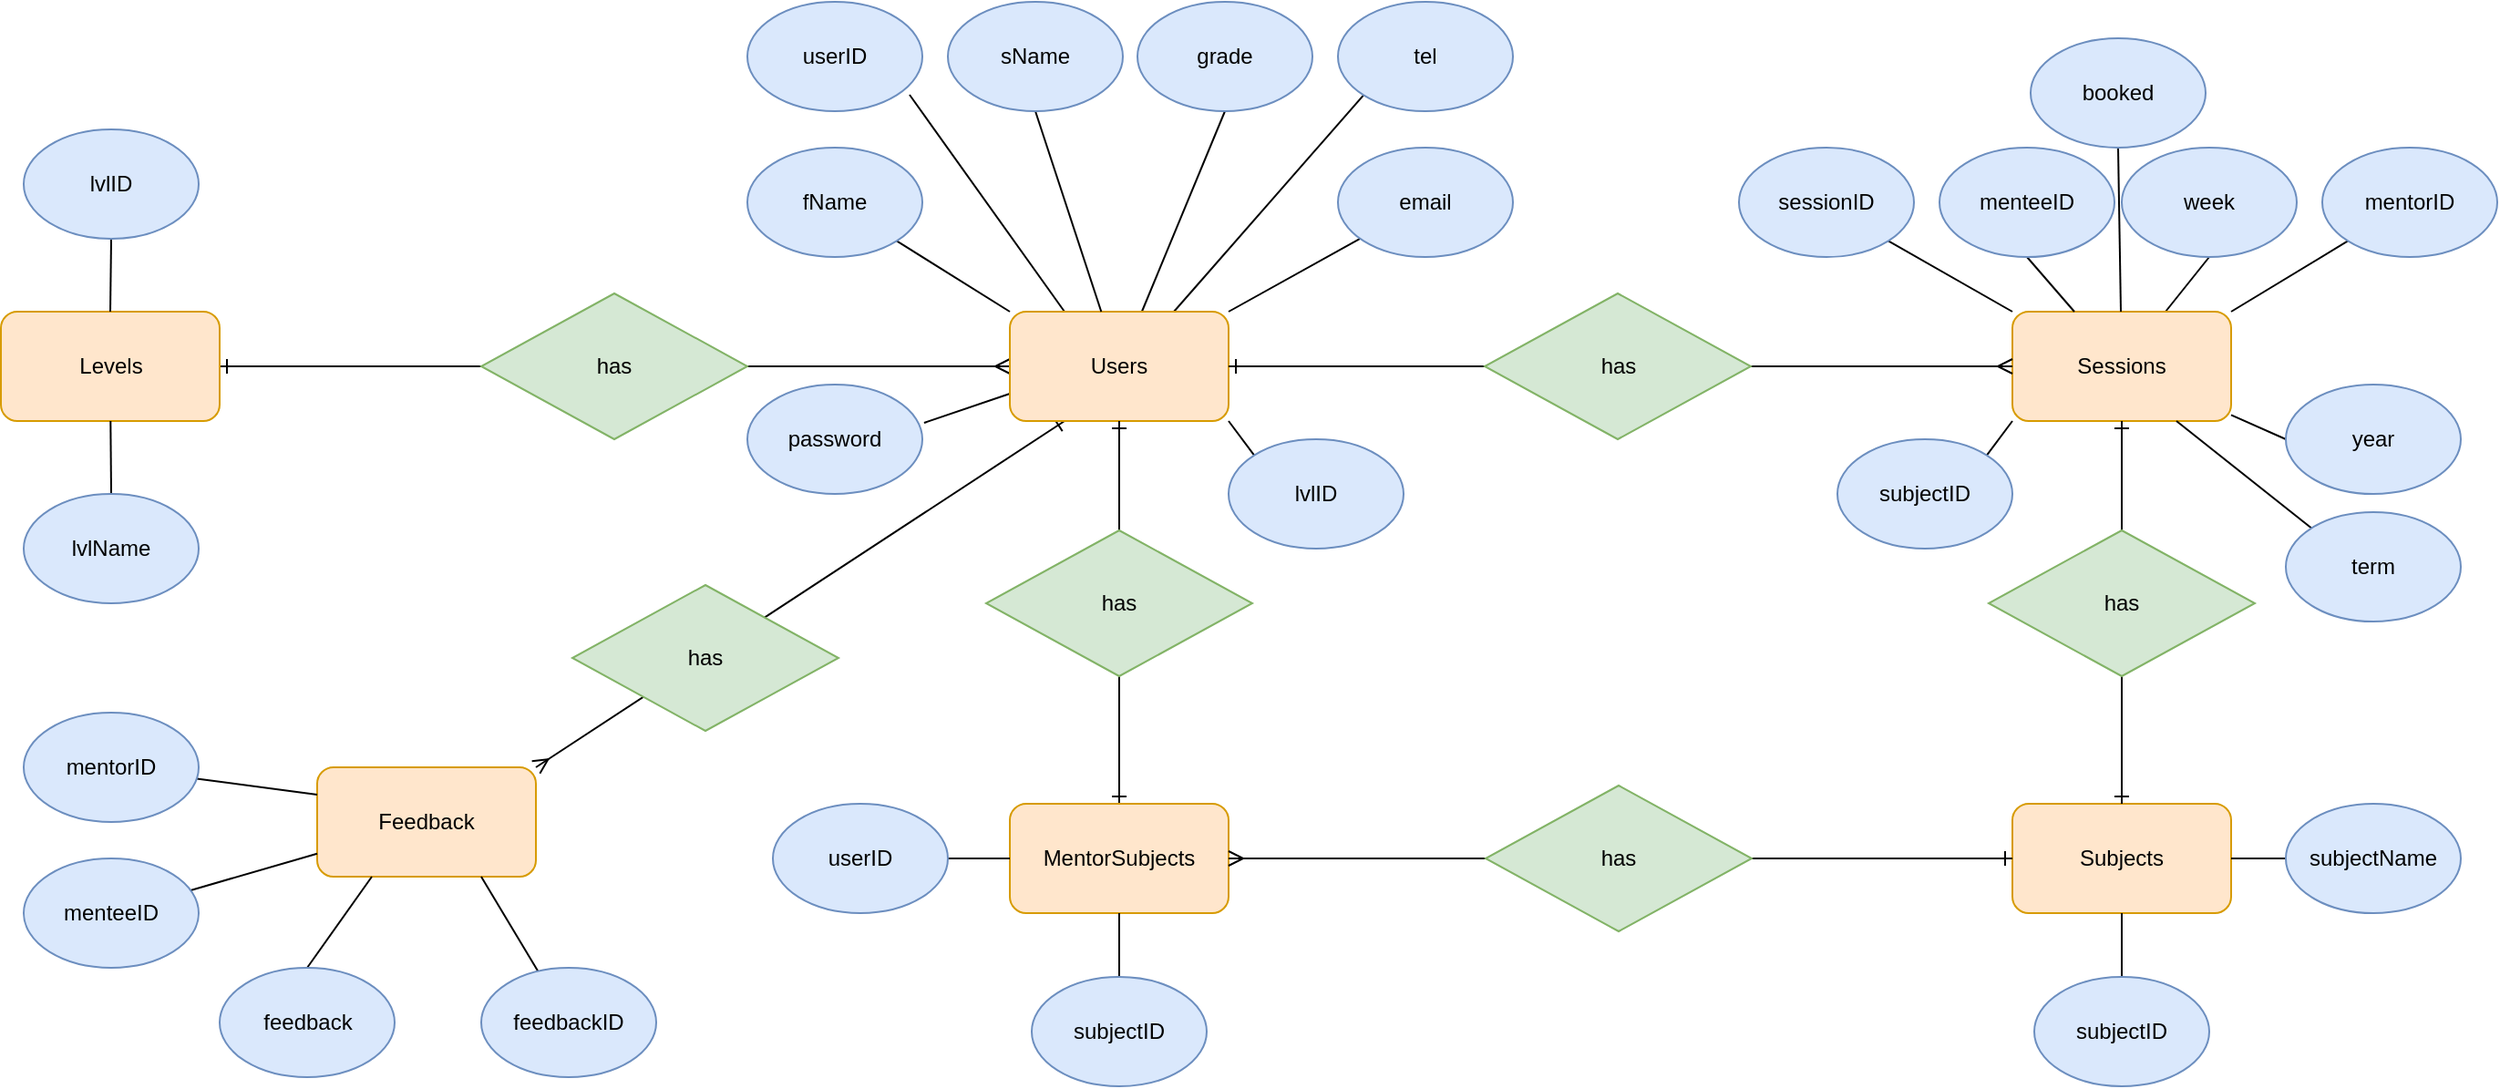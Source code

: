<mxfile version="20.8.16" type="device"><diagram id="KB6O-Q5EDf45bet2IjJZ" name="Page-1"><mxGraphModel dx="3251" dy="2569" grid="1" gridSize="10" guides="1" tooltips="1" connect="1" arrows="1" fold="1" page="1" pageScale="1" pageWidth="827" pageHeight="1169" math="0" shadow="0"><root><mxCell id="0"/><mxCell id="1" parent="0"/><mxCell id="-zIeDHFZ9ukpvV9Ja7mC-28" style="edgeStyle=none;rounded=0;orthogonalLoop=1;jettySize=auto;html=1;entryX=0.5;entryY=1;entryDx=0;entryDy=0;startArrow=none;startFill=0;endArrow=none;endFill=0;" parent="1" source="uIqHC5CVJwRMBzlvfvUY-2" target="-zIeDHFZ9ukpvV9Ja7mC-27" edge="1"><mxGeometry relative="1" as="geometry"/></mxCell><mxCell id="-zIeDHFZ9ukpvV9Ja7mC-30" style="edgeStyle=none;rounded=0;orthogonalLoop=1;jettySize=auto;html=1;exitX=0;exitY=1;exitDx=0;exitDy=0;entryX=1;entryY=0;entryDx=0;entryDy=0;startArrow=none;startFill=0;endArrow=none;endFill=0;" parent="1" source="uIqHC5CVJwRMBzlvfvUY-2" target="-zIeDHFZ9ukpvV9Ja7mC-29" edge="1"><mxGeometry relative="1" as="geometry"/></mxCell><mxCell id="-zIeDHFZ9ukpvV9Ja7mC-37" style="edgeStyle=none;rounded=0;orthogonalLoop=1;jettySize=auto;html=1;entryX=1;entryY=0;entryDx=0;entryDy=0;startArrow=ERone;startFill=0;endArrow=ERmany;endFill=0;exitX=0.25;exitY=1;exitDx=0;exitDy=0;" parent="1" source="uIqHC5CVJwRMBzlvfvUY-3" target="-zIeDHFZ9ukpvV9Ja7mC-36" edge="1"><mxGeometry relative="1" as="geometry"><mxPoint x="-30" y="320" as="sourcePoint"/></mxGeometry></mxCell><mxCell id="uIqHC5CVJwRMBzlvfvUY-2" value="Sessions" style="rounded=1;whiteSpace=wrap;html=1;fillColor=#ffe6cc;strokeColor=#d79b00;" parent="1" vertex="1"><mxGeometry x="630" y="160" width="120" height="60" as="geometry"/></mxCell><mxCell id="-zIeDHFZ9ukpvV9Ja7mC-1" style="edgeStyle=orthogonalEdgeStyle;rounded=0;orthogonalLoop=1;jettySize=auto;html=1;exitX=0.5;exitY=1;exitDx=0;exitDy=0;entryX=0.5;entryY=0;entryDx=0;entryDy=0;startArrow=none;startFill=0;endArrow=ERone;endFill=0;" parent="1" source="-zIeDHFZ9ukpvV9Ja7mC-5" target="l6y2hNjMGDysKEDIREni-4" edge="1"><mxGeometry relative="1" as="geometry"/></mxCell><mxCell id="-zIeDHFZ9ukpvV9Ja7mC-4" style="edgeStyle=orthogonalEdgeStyle;rounded=0;orthogonalLoop=1;jettySize=auto;html=1;startArrow=ERmany;startFill=0;endArrow=ERone;endFill=0;" parent="1" source="uIqHC5CVJwRMBzlvfvUY-3" target="-zIeDHFZ9ukpvV9Ja7mC-3" edge="1"><mxGeometry relative="1" as="geometry"/></mxCell><mxCell id="-zIeDHFZ9ukpvV9Ja7mC-17" style="edgeStyle=none;rounded=0;orthogonalLoop=1;jettySize=auto;html=1;entryX=0.5;entryY=1;entryDx=0;entryDy=0;startArrow=none;startFill=0;endArrow=none;endFill=0;" parent="1" source="uIqHC5CVJwRMBzlvfvUY-3" target="-zIeDHFZ9ukpvV9Ja7mC-15" edge="1"><mxGeometry relative="1" as="geometry"/></mxCell><mxCell id="-zIeDHFZ9ukpvV9Ja7mC-18" style="edgeStyle=none;rounded=0;orthogonalLoop=1;jettySize=auto;html=1;exitX=0.25;exitY=0;exitDx=0;exitDy=0;entryX=0.927;entryY=0.85;entryDx=0;entryDy=0;entryPerimeter=0;startArrow=none;startFill=0;endArrow=none;endFill=0;" parent="1" source="uIqHC5CVJwRMBzlvfvUY-3" target="-zIeDHFZ9ukpvV9Ja7mC-13" edge="1"><mxGeometry relative="1" as="geometry"/></mxCell><mxCell id="-zIeDHFZ9ukpvV9Ja7mC-19" style="edgeStyle=none;rounded=0;orthogonalLoop=1;jettySize=auto;html=1;exitX=0.75;exitY=0;exitDx=0;exitDy=0;entryX=0;entryY=1;entryDx=0;entryDy=0;startArrow=none;startFill=0;endArrow=none;endFill=0;" parent="1" source="uIqHC5CVJwRMBzlvfvUY-3" target="-zIeDHFZ9ukpvV9Ja7mC-14" edge="1"><mxGeometry relative="1" as="geometry"/></mxCell><mxCell id="-zIeDHFZ9ukpvV9Ja7mC-20" style="edgeStyle=none;rounded=0;orthogonalLoop=1;jettySize=auto;html=1;exitX=1;exitY=0;exitDx=0;exitDy=0;startArrow=none;startFill=0;endArrow=none;endFill=0;" parent="1" source="uIqHC5CVJwRMBzlvfvUY-3" target="-zIeDHFZ9ukpvV9Ja7mC-12" edge="1"><mxGeometry relative="1" as="geometry"/></mxCell><mxCell id="-zIeDHFZ9ukpvV9Ja7mC-24" style="edgeStyle=none;rounded=0;orthogonalLoop=1;jettySize=auto;html=1;exitX=0;exitY=0.75;exitDx=0;exitDy=0;entryX=1.01;entryY=0.35;entryDx=0;entryDy=0;startArrow=none;startFill=0;endArrow=none;endFill=0;entryPerimeter=0;" parent="1" source="uIqHC5CVJwRMBzlvfvUY-3" target="-zIeDHFZ9ukpvV9Ja7mC-23" edge="1"><mxGeometry relative="1" as="geometry"/></mxCell><mxCell id="-zIeDHFZ9ukpvV9Ja7mC-26" style="edgeStyle=none;rounded=0;orthogonalLoop=1;jettySize=auto;html=1;exitX=1;exitY=1;exitDx=0;exitDy=0;entryX=0;entryY=0;entryDx=0;entryDy=0;startArrow=none;startFill=0;endArrow=none;endFill=0;" parent="1" source="uIqHC5CVJwRMBzlvfvUY-3" target="-zIeDHFZ9ukpvV9Ja7mC-21" edge="1"><mxGeometry relative="1" as="geometry"/></mxCell><mxCell id="uIqHC5CVJwRMBzlvfvUY-3" value="Users" style="rounded=1;whiteSpace=wrap;html=1;fillColor=#ffe6cc;strokeColor=#d79b00;" parent="1" vertex="1"><mxGeometry x="80" y="160" width="120" height="60" as="geometry"/></mxCell><mxCell id="uIqHC5CVJwRMBzlvfvUY-4" value="" style="endArrow=ERmany;html=1;rounded=0;entryX=0;entryY=0.5;entryDx=0;entryDy=0;startArrow=ERone;startFill=0;endFill=0;exitX=1;exitY=0.5;exitDx=0;exitDy=0;" parent="1" source="uIqHC5CVJwRMBzlvfvUY-3" target="uIqHC5CVJwRMBzlvfvUY-2" edge="1"><mxGeometry width="50" height="50" relative="1" as="geometry"><mxPoint x="270" y="220" as="sourcePoint"/><mxPoint x="320" y="150" as="targetPoint"/></mxGeometry></mxCell><mxCell id="uIqHC5CVJwRMBzlvfvUY-5" value="has" style="rhombus;whiteSpace=wrap;html=1;fillColor=#d5e8d4;strokeColor=#82b366;" parent="1" vertex="1"><mxGeometry x="340.5" y="150" width="146" height="80" as="geometry"/></mxCell><mxCell id="l6y2hNjMGDysKEDIREni-1" value="Subjects" style="rounded=1;whiteSpace=wrap;html=1;fillColor=#ffe6cc;strokeColor=#d79b00;" parent="1" vertex="1"><mxGeometry x="630" y="430" width="120" height="60" as="geometry"/></mxCell><mxCell id="l6y2hNjMGDysKEDIREni-2" value="" style="endArrow=ERone;html=1;rounded=0;startArrow=ERone;startFill=0;endFill=0;exitX=0.5;exitY=1;exitDx=0;exitDy=0;" parent="1" source="uIqHC5CVJwRMBzlvfvUY-2" target="l6y2hNjMGDysKEDIREni-1" edge="1"><mxGeometry width="50" height="50" relative="1" as="geometry"><mxPoint x="600" y="300" as="sourcePoint"/><mxPoint x="170.0" y="300" as="targetPoint"/></mxGeometry></mxCell><mxCell id="l6y2hNjMGDysKEDIREni-3" value="has" style="rhombus;whiteSpace=wrap;html=1;fillColor=#d5e8d4;strokeColor=#82b366;" parent="1" vertex="1"><mxGeometry x="617" y="280" width="146" height="80" as="geometry"/></mxCell><mxCell id="l6y2hNjMGDysKEDIREni-4" value="MentorSubjects" style="rounded=1;whiteSpace=wrap;html=1;fillColor=#ffe6cc;strokeColor=#d79b00;" parent="1" vertex="1"><mxGeometry x="80" y="430" width="120" height="60" as="geometry"/></mxCell><mxCell id="l6y2hNjMGDysKEDIREni-5" value="" style="endArrow=ERmany;html=1;rounded=0;startArrow=ERone;startFill=0;endFill=0;exitX=0;exitY=0.5;exitDx=0;exitDy=0;entryX=1;entryY=0.5;entryDx=0;entryDy=0;" parent="1" source="l6y2hNjMGDysKEDIREni-1" target="l6y2hNjMGDysKEDIREni-4" edge="1"><mxGeometry width="50" height="50" relative="1" as="geometry"><mxPoint x="629" y="650" as="sourcePoint"/><mxPoint x="370" y="400" as="targetPoint"/></mxGeometry></mxCell><mxCell id="l6y2hNjMGDysKEDIREni-6" value="has" style="rhombus;whiteSpace=wrap;html=1;fillColor=#d5e8d4;strokeColor=#82b366;" parent="1" vertex="1"><mxGeometry x="341" y="420" width="146" height="80" as="geometry"/></mxCell><mxCell id="-Dnqjt6mxtjwSHlAr9id-11" style="edgeStyle=none;rounded=0;orthogonalLoop=1;jettySize=auto;html=1;exitX=0.5;exitY=1;exitDx=0;exitDy=0;endArrow=none;endFill=0;" parent="1" source="xX2EajB_xvNSz8sbWxjt-5" target="uIqHC5CVJwRMBzlvfvUY-3" edge="1"><mxGeometry relative="1" as="geometry"/></mxCell><mxCell id="xX2EajB_xvNSz8sbWxjt-5" value="sName" style="ellipse;whiteSpace=wrap;html=1;fillColor=#dae8fc;strokeColor=#6c8ebf;" parent="1" vertex="1"><mxGeometry x="46" y="-10" width="96" height="60" as="geometry"/></mxCell><mxCell id="-Dnqjt6mxtjwSHlAr9id-10" style="rounded=0;orthogonalLoop=1;jettySize=auto;html=1;exitX=1;exitY=1;exitDx=0;exitDy=0;entryX=0;entryY=0;entryDx=0;entryDy=0;endArrow=none;endFill=0;" parent="1" source="xX2EajB_xvNSz8sbWxjt-7" target="uIqHC5CVJwRMBzlvfvUY-3" edge="1"><mxGeometry relative="1" as="geometry"/></mxCell><mxCell id="xX2EajB_xvNSz8sbWxjt-7" value="fName" style="ellipse;whiteSpace=wrap;html=1;fillColor=#dae8fc;strokeColor=#6c8ebf;" parent="1" vertex="1"><mxGeometry x="-64" y="70" width="96" height="60" as="geometry"/></mxCell><mxCell id="-Dnqjt6mxtjwSHlAr9id-16" style="edgeStyle=none;rounded=0;orthogonalLoop=1;jettySize=auto;html=1;exitX=0.5;exitY=1;exitDx=0;exitDy=0;endArrow=none;endFill=0;" parent="1" source="-Dnqjt6mxtjwSHlAr9id-1" target="uIqHC5CVJwRMBzlvfvUY-2" edge="1"><mxGeometry relative="1" as="geometry"/></mxCell><mxCell id="-Dnqjt6mxtjwSHlAr9id-1" value="menteeID" style="ellipse;whiteSpace=wrap;html=1;fillColor=#dae8fc;strokeColor=#6c8ebf;" parent="1" vertex="1"><mxGeometry x="590" y="70" width="96" height="60" as="geometry"/></mxCell><mxCell id="-Dnqjt6mxtjwSHlAr9id-17" style="edgeStyle=none;rounded=0;orthogonalLoop=1;jettySize=auto;html=1;exitX=0;exitY=1;exitDx=0;exitDy=0;entryX=1;entryY=0;entryDx=0;entryDy=0;endArrow=none;endFill=0;" parent="1" source="-Dnqjt6mxtjwSHlAr9id-2" target="uIqHC5CVJwRMBzlvfvUY-2" edge="1"><mxGeometry relative="1" as="geometry"/></mxCell><mxCell id="-Dnqjt6mxtjwSHlAr9id-2" value="mentorID" style="ellipse;whiteSpace=wrap;html=1;fillColor=#dae8fc;strokeColor=#6c8ebf;" parent="1" vertex="1"><mxGeometry x="800" y="70" width="96" height="60" as="geometry"/></mxCell><mxCell id="-Dnqjt6mxtjwSHlAr9id-18" style="edgeStyle=none;rounded=0;orthogonalLoop=1;jettySize=auto;html=1;exitX=0;exitY=0.5;exitDx=0;exitDy=0;endArrow=none;endFill=0;" parent="1" source="-Dnqjt6mxtjwSHlAr9id-3" target="uIqHC5CVJwRMBzlvfvUY-2" edge="1"><mxGeometry relative="1" as="geometry"/></mxCell><mxCell id="-Dnqjt6mxtjwSHlAr9id-3" value="year" style="ellipse;whiteSpace=wrap;html=1;fillColor=#dae8fc;strokeColor=#6c8ebf;" parent="1" vertex="1"><mxGeometry x="780" y="200" width="96" height="60" as="geometry"/></mxCell><mxCell id="-Dnqjt6mxtjwSHlAr9id-19" style="edgeStyle=none;rounded=0;orthogonalLoop=1;jettySize=auto;html=1;exitX=0;exitY=0;exitDx=0;exitDy=0;entryX=0.75;entryY=1;entryDx=0;entryDy=0;endArrow=none;endFill=0;" parent="1" source="-Dnqjt6mxtjwSHlAr9id-4" target="uIqHC5CVJwRMBzlvfvUY-2" edge="1"><mxGeometry relative="1" as="geometry"/></mxCell><mxCell id="-Dnqjt6mxtjwSHlAr9id-4" value="term" style="ellipse;whiteSpace=wrap;html=1;fillColor=#dae8fc;strokeColor=#6c8ebf;" parent="1" vertex="1"><mxGeometry x="780" y="270" width="96" height="60" as="geometry"/></mxCell><mxCell id="-Dnqjt6mxtjwSHlAr9id-15" style="edgeStyle=none;rounded=0;orthogonalLoop=1;jettySize=auto;html=1;exitX=1;exitY=1;exitDx=0;exitDy=0;entryX=0;entryY=0;entryDx=0;entryDy=0;endArrow=none;endFill=0;" parent="1" source="-Dnqjt6mxtjwSHlAr9id-5" target="uIqHC5CVJwRMBzlvfvUY-2" edge="1"><mxGeometry relative="1" as="geometry"/></mxCell><mxCell id="-Dnqjt6mxtjwSHlAr9id-5" value="sessionID" style="ellipse;whiteSpace=wrap;html=1;fillColor=#dae8fc;strokeColor=#6c8ebf;" parent="1" vertex="1"><mxGeometry x="480" y="70" width="96" height="60" as="geometry"/></mxCell><mxCell id="-Dnqjt6mxtjwSHlAr9id-22" style="edgeStyle=none;rounded=0;orthogonalLoop=1;jettySize=auto;html=1;endArrow=none;endFill=0;" parent="1" source="-Dnqjt6mxtjwSHlAr9id-6" target="l6y2hNjMGDysKEDIREni-1" edge="1"><mxGeometry relative="1" as="geometry"/></mxCell><mxCell id="-Dnqjt6mxtjwSHlAr9id-6" value="subjectID" style="ellipse;whiteSpace=wrap;html=1;fillColor=#dae8fc;strokeColor=#6c8ebf;" parent="1" vertex="1"><mxGeometry x="642" y="525" width="96" height="60" as="geometry"/></mxCell><mxCell id="-Dnqjt6mxtjwSHlAr9id-20" style="edgeStyle=none;rounded=0;orthogonalLoop=1;jettySize=auto;html=1;endArrow=none;endFill=0;" parent="1" source="-Dnqjt6mxtjwSHlAr9id-9" target="l6y2hNjMGDysKEDIREni-1" edge="1"><mxGeometry relative="1" as="geometry"/></mxCell><mxCell id="-Dnqjt6mxtjwSHlAr9id-9" value="subjectName" style="ellipse;whiteSpace=wrap;html=1;fillColor=#dae8fc;strokeColor=#6c8ebf;" parent="1" vertex="1"><mxGeometry x="780" y="430" width="96" height="60" as="geometry"/></mxCell><mxCell id="-Dnqjt6mxtjwSHlAr9id-31" style="edgeStyle=none;rounded=0;orthogonalLoop=1;jettySize=auto;html=1;endArrow=none;endFill=0;" parent="1" source="-Dnqjt6mxtjwSHlAr9id-26" target="l6y2hNjMGDysKEDIREni-4" edge="1"><mxGeometry relative="1" as="geometry"/></mxCell><mxCell id="-Dnqjt6mxtjwSHlAr9id-26" value="userID" style="ellipse;whiteSpace=wrap;html=1;fillColor=#dae8fc;strokeColor=#6c8ebf;" parent="1" vertex="1"><mxGeometry x="-50" y="430" width="96" height="60" as="geometry"/></mxCell><mxCell id="-Dnqjt6mxtjwSHlAr9id-29" style="edgeStyle=none;rounded=0;orthogonalLoop=1;jettySize=auto;html=1;endArrow=none;endFill=0;" parent="1" source="-Dnqjt6mxtjwSHlAr9id-28" target="l6y2hNjMGDysKEDIREni-4" edge="1"><mxGeometry relative="1" as="geometry"/></mxCell><mxCell id="-Dnqjt6mxtjwSHlAr9id-28" value="subjectID" style="ellipse;whiteSpace=wrap;html=1;fillColor=#dae8fc;strokeColor=#6c8ebf;" parent="1" vertex="1"><mxGeometry x="92" y="525" width="96" height="60" as="geometry"/></mxCell><mxCell id="-zIeDHFZ9ukpvV9Ja7mC-2" value="has" style="rhombus;whiteSpace=wrap;html=1;fillColor=#d5e8d4;strokeColor=#82b366;" parent="1" vertex="1"><mxGeometry x="-210" y="150" width="146" height="80" as="geometry"/></mxCell><mxCell id="-zIeDHFZ9ukpvV9Ja7mC-3" value="Levels" style="rounded=1;whiteSpace=wrap;html=1;fillColor=#ffe6cc;strokeColor=#d79b00;" parent="1" vertex="1"><mxGeometry x="-473.5" y="160" width="120" height="60" as="geometry"/></mxCell><mxCell id="-zIeDHFZ9ukpvV9Ja7mC-6" value="" style="edgeStyle=orthogonalEdgeStyle;rounded=0;orthogonalLoop=1;jettySize=auto;html=1;exitX=0.5;exitY=1;exitDx=0;exitDy=0;entryX=0.5;entryY=0;entryDx=0;entryDy=0;startArrow=ERone;startFill=0;endArrow=none;endFill=0;" parent="1" source="uIqHC5CVJwRMBzlvfvUY-3" target="-zIeDHFZ9ukpvV9Ja7mC-5" edge="1"><mxGeometry relative="1" as="geometry"><mxPoint x="140" y="220" as="sourcePoint"/><mxPoint x="140" y="430" as="targetPoint"/></mxGeometry></mxCell><mxCell id="-zIeDHFZ9ukpvV9Ja7mC-5" value="has" style="rhombus;whiteSpace=wrap;html=1;fillColor=#d5e8d4;strokeColor=#82b366;" parent="1" vertex="1"><mxGeometry x="67" y="280" width="146" height="80" as="geometry"/></mxCell><mxCell id="-zIeDHFZ9ukpvV9Ja7mC-11" style="rounded=0;orthogonalLoop=1;jettySize=auto;html=1;startArrow=none;startFill=0;endArrow=none;endFill=0;" parent="1" source="-zIeDHFZ9ukpvV9Ja7mC-7" target="-zIeDHFZ9ukpvV9Ja7mC-3" edge="1"><mxGeometry relative="1" as="geometry"/></mxCell><mxCell id="-zIeDHFZ9ukpvV9Ja7mC-7" value="lvlName" style="ellipse;whiteSpace=wrap;html=1;fillColor=#dae8fc;strokeColor=#6c8ebf;" parent="1" vertex="1"><mxGeometry x="-461" y="260" width="96" height="60" as="geometry"/></mxCell><mxCell id="-zIeDHFZ9ukpvV9Ja7mC-33" style="edgeStyle=none;rounded=0;orthogonalLoop=1;jettySize=auto;html=1;exitX=0.5;exitY=1;exitDx=0;exitDy=0;entryX=0.5;entryY=0;entryDx=0;entryDy=0;startArrow=none;startFill=0;endArrow=none;endFill=0;" parent="1" source="-zIeDHFZ9ukpvV9Ja7mC-8" target="-zIeDHFZ9ukpvV9Ja7mC-3" edge="1"><mxGeometry relative="1" as="geometry"/></mxCell><mxCell id="-zIeDHFZ9ukpvV9Ja7mC-8" value="lvlID" style="ellipse;whiteSpace=wrap;html=1;fillColor=#dae8fc;strokeColor=#6c8ebf;" parent="1" vertex="1"><mxGeometry x="-461" y="60" width="96" height="60" as="geometry"/></mxCell><mxCell id="-zIeDHFZ9ukpvV9Ja7mC-12" value="email" style="ellipse;whiteSpace=wrap;html=1;fillColor=#dae8fc;strokeColor=#6c8ebf;" parent="1" vertex="1"><mxGeometry x="260" y="70" width="96" height="60" as="geometry"/></mxCell><mxCell id="-zIeDHFZ9ukpvV9Ja7mC-13" value="userID" style="ellipse;whiteSpace=wrap;html=1;fillColor=#dae8fc;strokeColor=#6c8ebf;" parent="1" vertex="1"><mxGeometry x="-64" y="-10" width="96" height="60" as="geometry"/></mxCell><mxCell id="-zIeDHFZ9ukpvV9Ja7mC-14" value="tel" style="ellipse;whiteSpace=wrap;html=1;fillColor=#dae8fc;strokeColor=#6c8ebf;" parent="1" vertex="1"><mxGeometry x="260" y="-10" width="96" height="60" as="geometry"/></mxCell><mxCell id="-zIeDHFZ9ukpvV9Ja7mC-15" value="grade" style="ellipse;whiteSpace=wrap;html=1;fillColor=#dae8fc;strokeColor=#6c8ebf;" parent="1" vertex="1"><mxGeometry x="150" y="-10" width="96" height="60" as="geometry"/></mxCell><mxCell id="-zIeDHFZ9ukpvV9Ja7mC-21" value="lvlID" style="ellipse;whiteSpace=wrap;html=1;fillColor=#dae8fc;strokeColor=#6c8ebf;" parent="1" vertex="1"><mxGeometry x="200" y="230" width="96" height="60" as="geometry"/></mxCell><mxCell id="-zIeDHFZ9ukpvV9Ja7mC-23" value="password" style="ellipse;whiteSpace=wrap;html=1;fillColor=#dae8fc;strokeColor=#6c8ebf;" parent="1" vertex="1"><mxGeometry x="-64" y="200" width="96" height="60" as="geometry"/></mxCell><mxCell id="-zIeDHFZ9ukpvV9Ja7mC-27" value="week" style="ellipse;whiteSpace=wrap;html=1;fillColor=#dae8fc;strokeColor=#6c8ebf;" parent="1" vertex="1"><mxGeometry x="690" y="70" width="96" height="60" as="geometry"/></mxCell><mxCell id="-zIeDHFZ9ukpvV9Ja7mC-29" value="subjectID" style="ellipse;whiteSpace=wrap;html=1;fillColor=#dae8fc;strokeColor=#6c8ebf;" parent="1" vertex="1"><mxGeometry x="534" y="230" width="96" height="60" as="geometry"/></mxCell><mxCell id="-zIeDHFZ9ukpvV9Ja7mC-32" style="edgeStyle=none;rounded=0;orthogonalLoop=1;jettySize=auto;html=1;exitX=0.5;exitY=1;exitDx=0;exitDy=0;startArrow=none;startFill=0;endArrow=none;endFill=0;" parent="1" source="-zIeDHFZ9ukpvV9Ja7mC-31" target="uIqHC5CVJwRMBzlvfvUY-2" edge="1"><mxGeometry relative="1" as="geometry"/></mxCell><mxCell id="-zIeDHFZ9ukpvV9Ja7mC-31" value="booked" style="ellipse;whiteSpace=wrap;html=1;fillColor=#dae8fc;strokeColor=#6c8ebf;" parent="1" vertex="1"><mxGeometry x="640" y="10" width="96" height="60" as="geometry"/></mxCell><mxCell id="-zIeDHFZ9ukpvV9Ja7mC-35" value="has" style="rhombus;whiteSpace=wrap;html=1;fillColor=#d5e8d4;strokeColor=#82b366;" parent="1" vertex="1"><mxGeometry x="-160" y="310" width="146" height="80" as="geometry"/></mxCell><mxCell id="-zIeDHFZ9ukpvV9Ja7mC-36" value="Feedback" style="rounded=1;whiteSpace=wrap;html=1;fillColor=#ffe6cc;strokeColor=#d79b00;" parent="1" vertex="1"><mxGeometry x="-300" y="410" width="120" height="60" as="geometry"/></mxCell><mxCell id="-zIeDHFZ9ukpvV9Ja7mC-44" style="edgeStyle=none;rounded=0;orthogonalLoop=1;jettySize=auto;html=1;startArrow=none;startFill=0;endArrow=none;endFill=0;" parent="1" source="-zIeDHFZ9ukpvV9Ja7mC-38" target="-zIeDHFZ9ukpvV9Ja7mC-36" edge="1"><mxGeometry relative="1" as="geometry"/></mxCell><mxCell id="-zIeDHFZ9ukpvV9Ja7mC-38" value="menteeID" style="ellipse;whiteSpace=wrap;html=1;fillColor=#dae8fc;strokeColor=#6c8ebf;" parent="1" vertex="1"><mxGeometry x="-461" y="460" width="96" height="60" as="geometry"/></mxCell><mxCell id="-zIeDHFZ9ukpvV9Ja7mC-43" style="edgeStyle=none;rounded=0;orthogonalLoop=1;jettySize=auto;html=1;entryX=0;entryY=0.25;entryDx=0;entryDy=0;startArrow=none;startFill=0;endArrow=none;endFill=0;" parent="1" source="-zIeDHFZ9ukpvV9Ja7mC-39" target="-zIeDHFZ9ukpvV9Ja7mC-36" edge="1"><mxGeometry relative="1" as="geometry"/></mxCell><mxCell id="-zIeDHFZ9ukpvV9Ja7mC-39" value="mentorID" style="ellipse;whiteSpace=wrap;html=1;fillColor=#dae8fc;strokeColor=#6c8ebf;" parent="1" vertex="1"><mxGeometry x="-461" y="380" width="96" height="60" as="geometry"/></mxCell><mxCell id="-zIeDHFZ9ukpvV9Ja7mC-45" style="edgeStyle=none;rounded=0;orthogonalLoop=1;jettySize=auto;html=1;entryX=0.75;entryY=1;entryDx=0;entryDy=0;startArrow=none;startFill=0;endArrow=none;endFill=0;" parent="1" source="-zIeDHFZ9ukpvV9Ja7mC-40" target="-zIeDHFZ9ukpvV9Ja7mC-36" edge="1"><mxGeometry relative="1" as="geometry"/></mxCell><mxCell id="-zIeDHFZ9ukpvV9Ja7mC-40" value="feedbackID" style="ellipse;whiteSpace=wrap;html=1;fillColor=#dae8fc;strokeColor=#6c8ebf;" parent="1" vertex="1"><mxGeometry x="-210" y="520" width="96" height="60" as="geometry"/></mxCell><mxCell id="-zIeDHFZ9ukpvV9Ja7mC-42" style="edgeStyle=none;rounded=0;orthogonalLoop=1;jettySize=auto;html=1;exitX=0.5;exitY=0;exitDx=0;exitDy=0;entryX=0.25;entryY=1;entryDx=0;entryDy=0;startArrow=none;startFill=0;endArrow=none;endFill=0;" parent="1" source="-zIeDHFZ9ukpvV9Ja7mC-41" target="-zIeDHFZ9ukpvV9Ja7mC-36" edge="1"><mxGeometry relative="1" as="geometry"/></mxCell><mxCell id="-zIeDHFZ9ukpvV9Ja7mC-41" value="feedback" style="ellipse;whiteSpace=wrap;html=1;fillColor=#dae8fc;strokeColor=#6c8ebf;" parent="1" vertex="1"><mxGeometry x="-353.5" y="520" width="96" height="60" as="geometry"/></mxCell></root></mxGraphModel></diagram></mxfile>